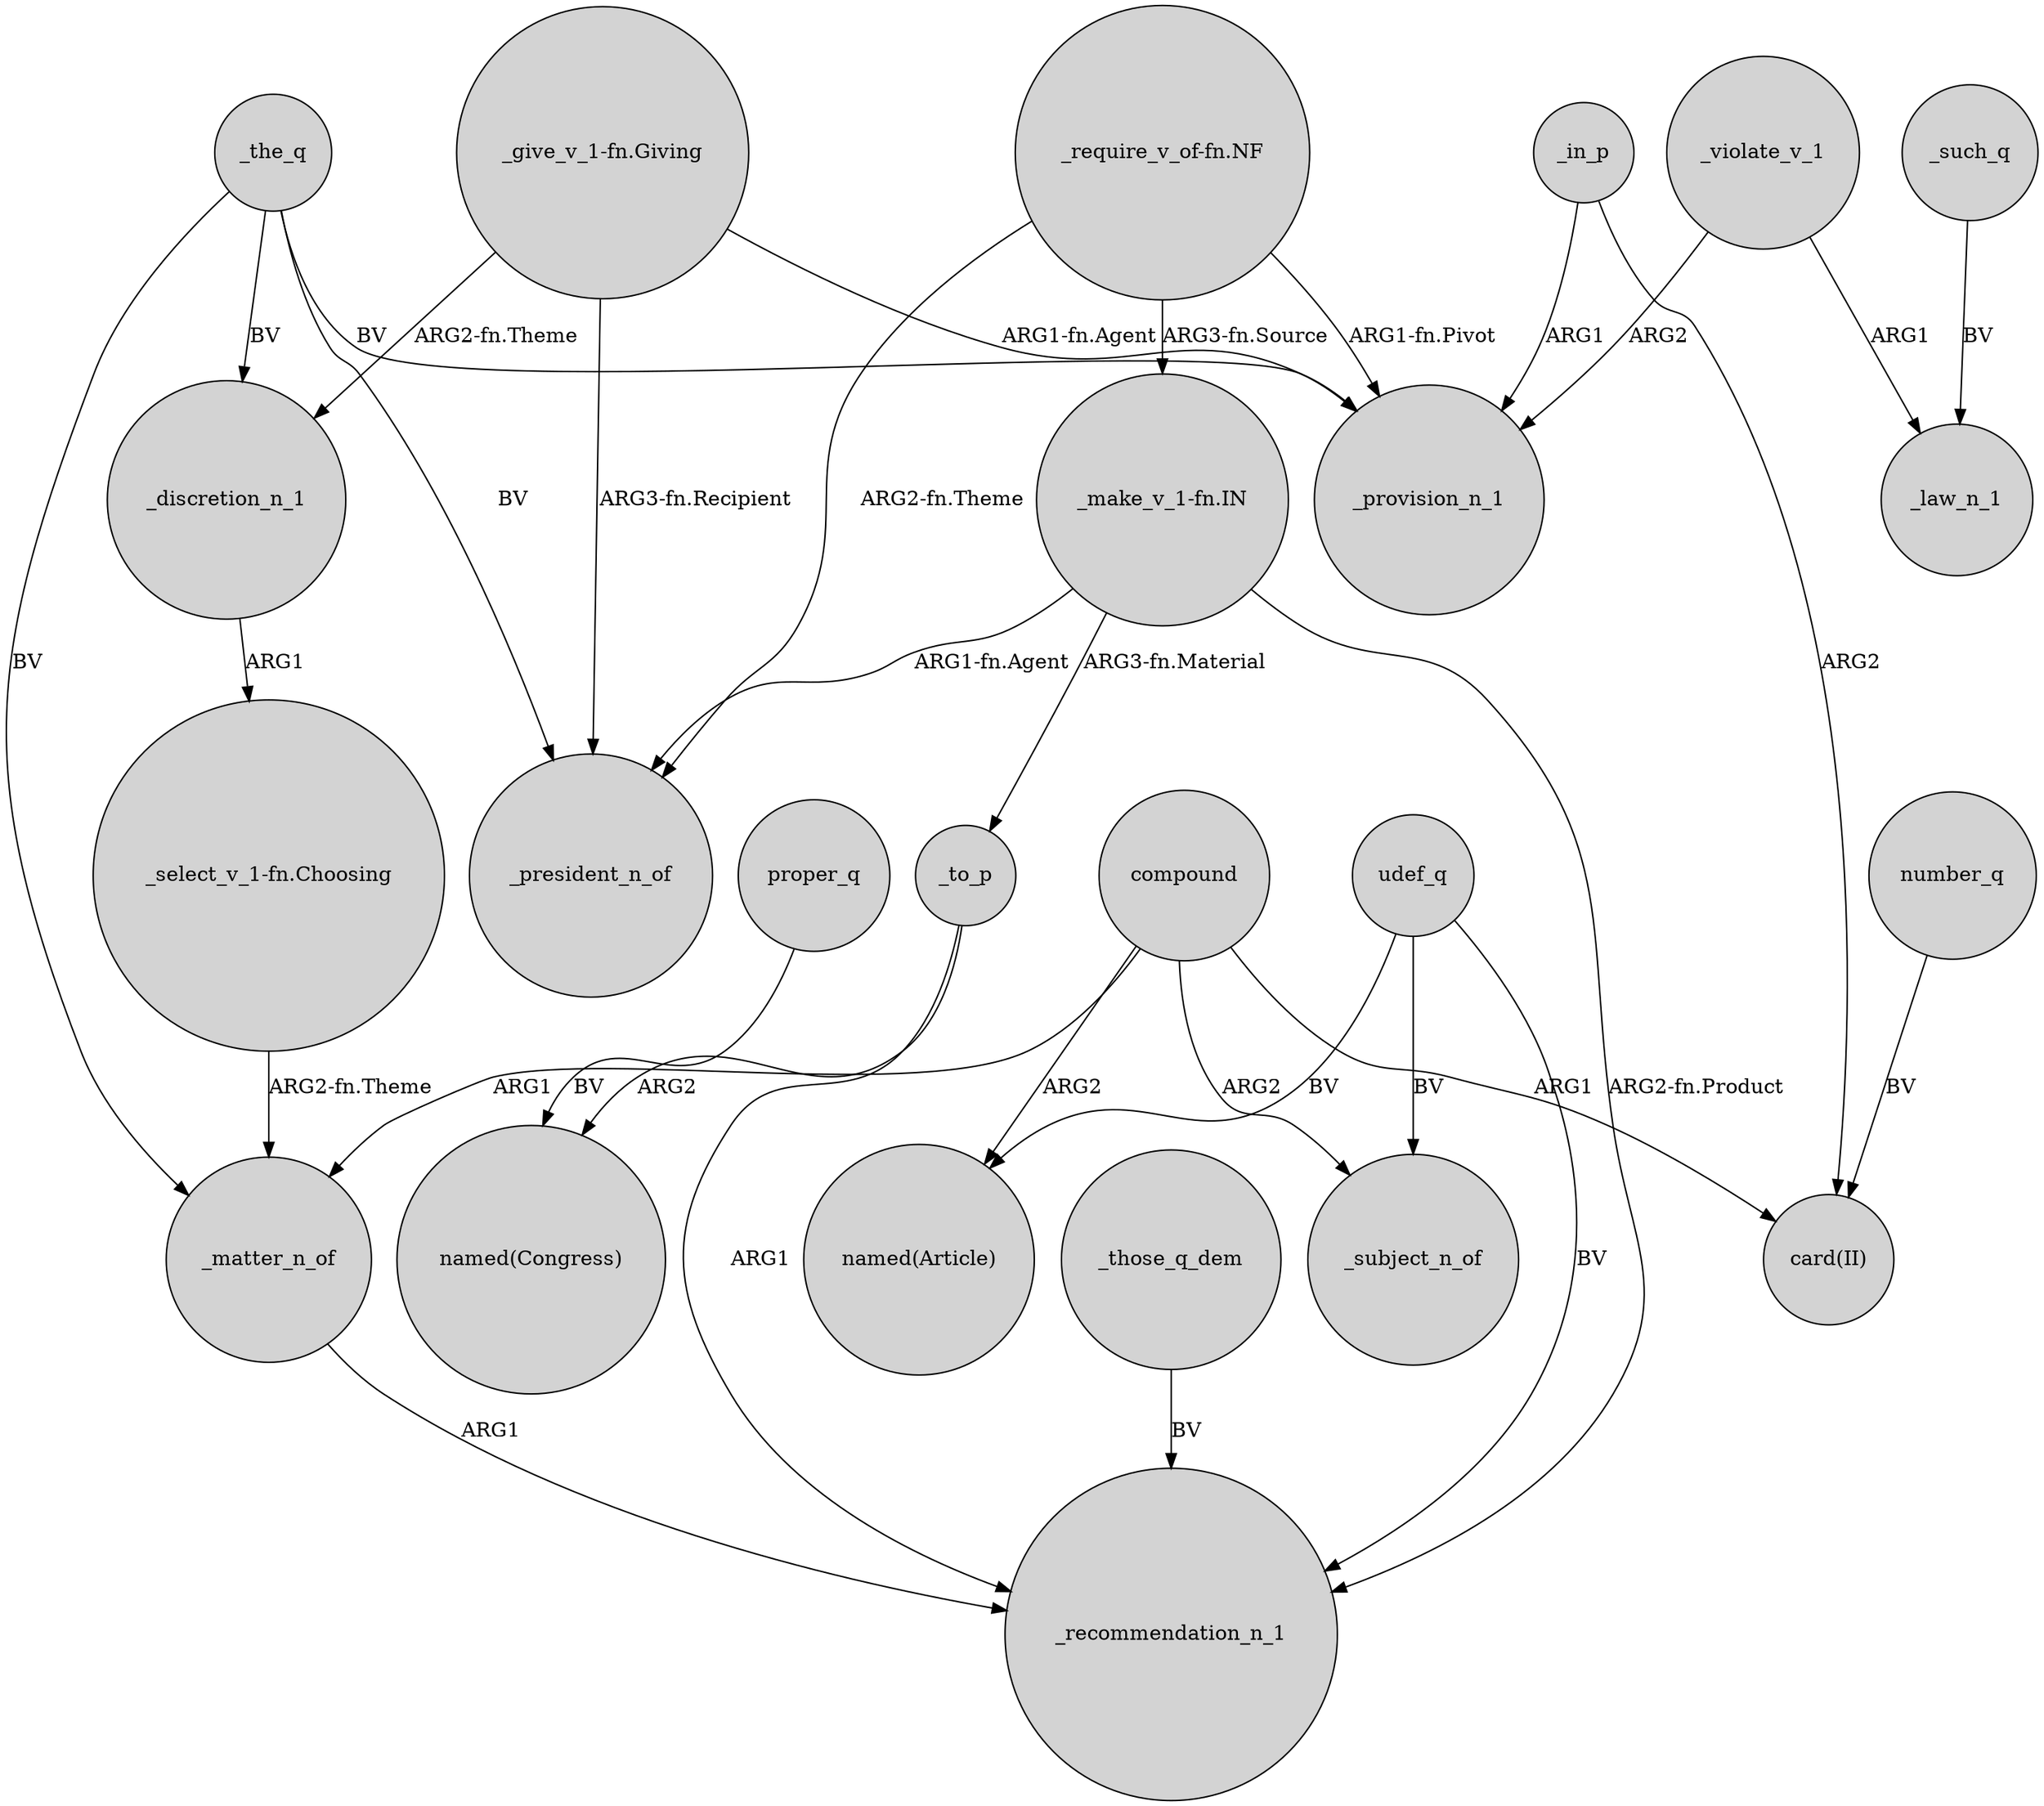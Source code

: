 digraph {
	node [shape=circle style=filled]
	compound -> _matter_n_of [label=ARG1]
	_such_q -> _law_n_1 [label=BV]
	"_select_v_1-fn.Choosing" -> _matter_n_of [label="ARG2-fn.Theme"]
	compound -> "card(II)" [label=ARG1]
	_to_p -> "named(Congress)" [label=ARG2]
	"_give_v_1-fn.Giving" -> _discretion_n_1 [label="ARG2-fn.Theme"]
	_the_q -> _discretion_n_1 [label=BV]
	"_require_v_of-fn.NF" -> _president_n_of [label="ARG2-fn.Theme"]
	compound -> _subject_n_of [label=ARG2]
	"_make_v_1-fn.IN" -> _president_n_of [label="ARG1-fn.Agent"]
	_the_q -> _matter_n_of [label=BV]
	_in_p -> _provision_n_1 [label=ARG1]
	_violate_v_1 -> _law_n_1 [label=ARG1]
	"_make_v_1-fn.IN" -> _to_p [label="ARG3-fn.Material"]
	"_require_v_of-fn.NF" -> _provision_n_1 [label="ARG1-fn.Pivot"]
	proper_q -> "named(Congress)" [label=BV]
	_discretion_n_1 -> "_select_v_1-fn.Choosing" [label=ARG1]
	udef_q -> "named(Article)" [label=BV]
	"_require_v_of-fn.NF" -> "_make_v_1-fn.IN" [label="ARG3-fn.Source"]
	_in_p -> "card(II)" [label=ARG2]
	udef_q -> _subject_n_of [label=BV]
	_to_p -> _recommendation_n_1 [label=ARG1]
	"_give_v_1-fn.Giving" -> _president_n_of [label="ARG3-fn.Recipient"]
	_those_q_dem -> _recommendation_n_1 [label=BV]
	_the_q -> _president_n_of [label=BV]
	"_give_v_1-fn.Giving" -> _provision_n_1 [label="ARG1-fn.Agent"]
	number_q -> "card(II)" [label=BV]
	_the_q -> _provision_n_1 [label=BV]
	"_make_v_1-fn.IN" -> _recommendation_n_1 [label="ARG2-fn.Product"]
	_matter_n_of -> _recommendation_n_1 [label=ARG1]
	udef_q -> _recommendation_n_1 [label=BV]
	compound -> "named(Article)" [label=ARG2]
	_violate_v_1 -> _provision_n_1 [label=ARG2]
}
